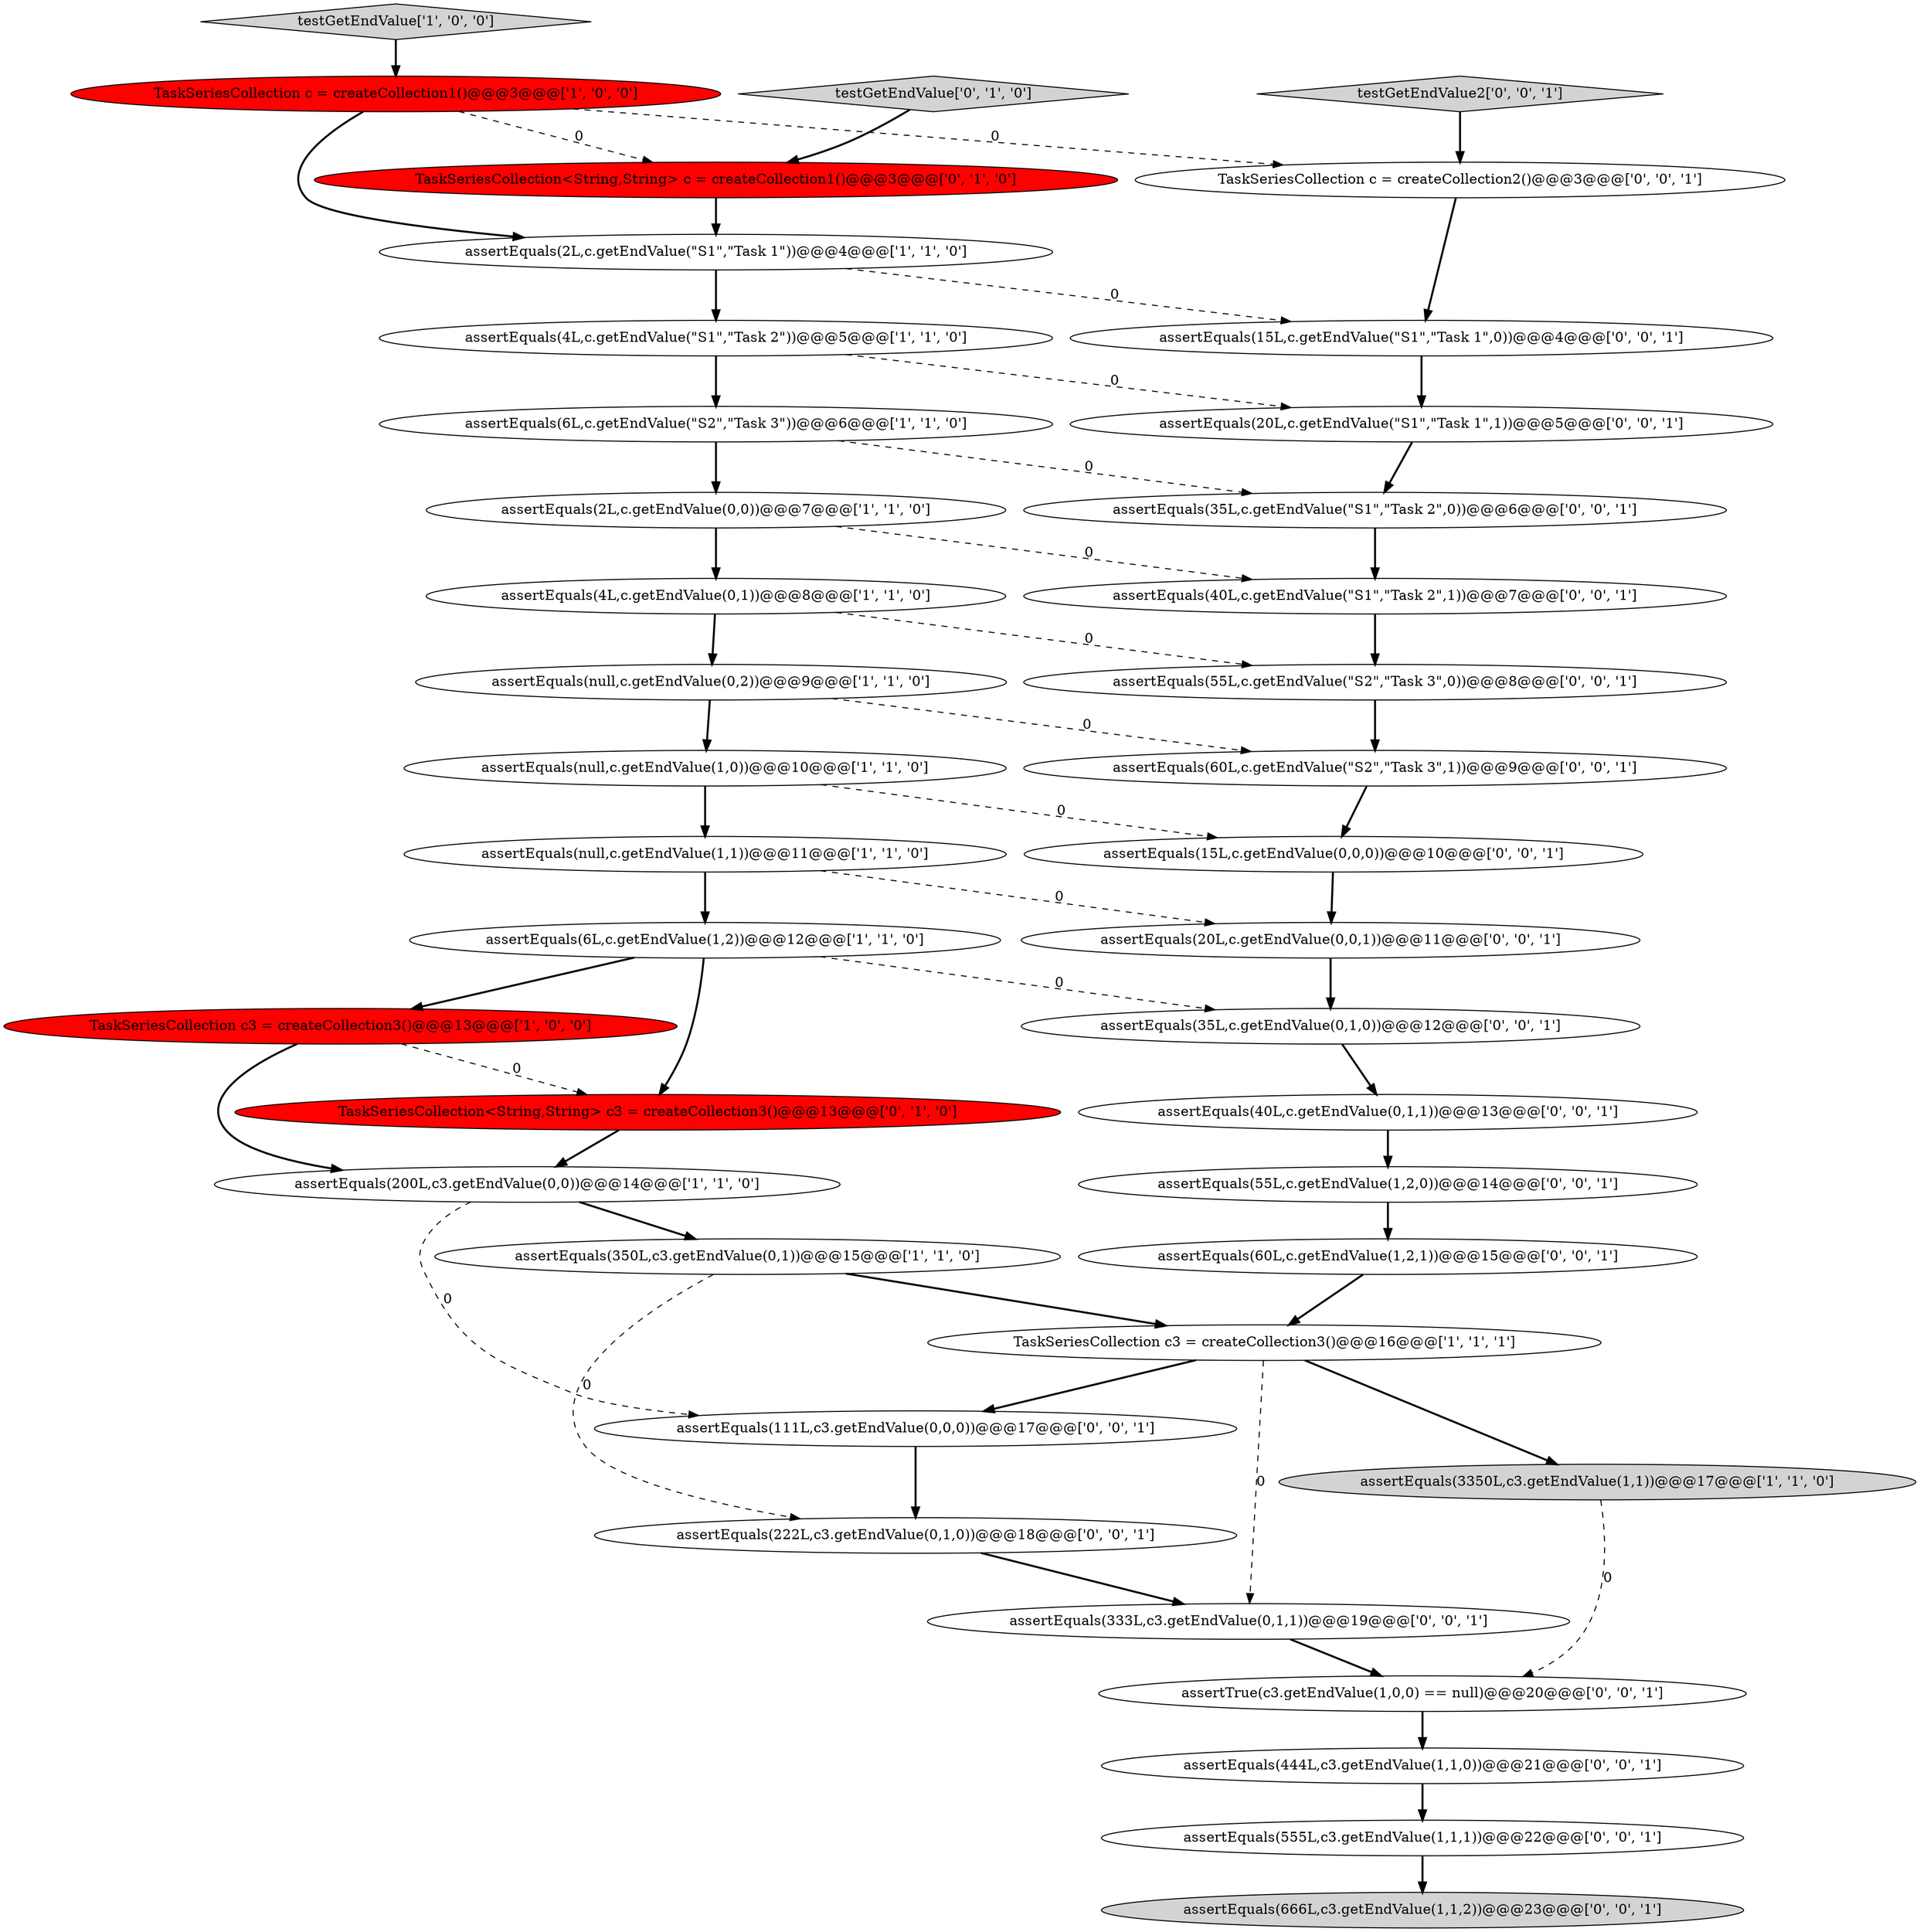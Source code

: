 digraph {
30 [style = filled, label = "assertEquals(40L,c.getEndValue(0,1,1))@@@13@@@['0', '0', '1']", fillcolor = white, shape = ellipse image = "AAA0AAABBB3BBB"];
12 [style = filled, label = "assertEquals(null,c.getEndValue(1,1))@@@11@@@['1', '1', '0']", fillcolor = white, shape = ellipse image = "AAA0AAABBB1BBB"];
23 [style = filled, label = "assertEquals(35L,c.getEndValue(\"S1\",\"Task 2\",0))@@@6@@@['0', '0', '1']", fillcolor = white, shape = ellipse image = "AAA0AAABBB3BBB"];
26 [style = filled, label = "assertEquals(55L,c.getEndValue(1,2,0))@@@14@@@['0', '0', '1']", fillcolor = white, shape = ellipse image = "AAA0AAABBB3BBB"];
8 [style = filled, label = "assertEquals(2L,c.getEndValue(\"S1\",\"Task 1\"))@@@4@@@['1', '1', '0']", fillcolor = white, shape = ellipse image = "AAA0AAABBB1BBB"];
29 [style = filled, label = "assertEquals(55L,c.getEndValue(\"S2\",\"Task 3\",0))@@@8@@@['0', '0', '1']", fillcolor = white, shape = ellipse image = "AAA0AAABBB3BBB"];
24 [style = filled, label = "assertEquals(60L,c.getEndValue(\"S2\",\"Task 3\",1))@@@9@@@['0', '0', '1']", fillcolor = white, shape = ellipse image = "AAA0AAABBB3BBB"];
4 [style = filled, label = "TaskSeriesCollection c3 = createCollection3()@@@16@@@['1', '1', '1']", fillcolor = white, shape = ellipse image = "AAA0AAABBB1BBB"];
31 [style = filled, label = "assertEquals(222L,c3.getEndValue(0,1,0))@@@18@@@['0', '0', '1']", fillcolor = white, shape = ellipse image = "AAA0AAABBB3BBB"];
35 [style = filled, label = "assertEquals(333L,c3.getEndValue(0,1,1))@@@19@@@['0', '0', '1']", fillcolor = white, shape = ellipse image = "AAA0AAABBB3BBB"];
6 [style = filled, label = "assertEquals(null,c.getEndValue(1,0))@@@10@@@['1', '1', '0']", fillcolor = white, shape = ellipse image = "AAA0AAABBB1BBB"];
0 [style = filled, label = "assertEquals(4L,c.getEndValue(0,1))@@@8@@@['1', '1', '0']", fillcolor = white, shape = ellipse image = "AAA0AAABBB1BBB"];
21 [style = filled, label = "TaskSeriesCollection c = createCollection2()@@@3@@@['0', '0', '1']", fillcolor = white, shape = ellipse image = "AAA0AAABBB3BBB"];
25 [style = filled, label = "assertEquals(111L,c3.getEndValue(0,0,0))@@@17@@@['0', '0', '1']", fillcolor = white, shape = ellipse image = "AAA0AAABBB3BBB"];
28 [style = filled, label = "assertEquals(40L,c.getEndValue(\"S1\",\"Task 2\",1))@@@7@@@['0', '0', '1']", fillcolor = white, shape = ellipse image = "AAA0AAABBB3BBB"];
22 [style = filled, label = "assertEquals(555L,c3.getEndValue(1,1,1))@@@22@@@['0', '0', '1']", fillcolor = white, shape = ellipse image = "AAA0AAABBB3BBB"];
18 [style = filled, label = "TaskSeriesCollection<String,String> c3 = createCollection3()@@@13@@@['0', '1', '0']", fillcolor = red, shape = ellipse image = "AAA1AAABBB2BBB"];
1 [style = filled, label = "assertEquals(6L,c.getEndValue(1,2))@@@12@@@['1', '1', '0']", fillcolor = white, shape = ellipse image = "AAA0AAABBB1BBB"];
3 [style = filled, label = "TaskSeriesCollection c = createCollection1()@@@3@@@['1', '0', '0']", fillcolor = red, shape = ellipse image = "AAA1AAABBB1BBB"];
10 [style = filled, label = "TaskSeriesCollection c3 = createCollection3()@@@13@@@['1', '0', '0']", fillcolor = red, shape = ellipse image = "AAA1AAABBB1BBB"];
2 [style = filled, label = "testGetEndValue['1', '0', '0']", fillcolor = lightgray, shape = diamond image = "AAA0AAABBB1BBB"];
37 [style = filled, label = "assertTrue(c3.getEndValue(1,0,0) == null)@@@20@@@['0', '0', '1']", fillcolor = white, shape = ellipse image = "AAA0AAABBB3BBB"];
17 [style = filled, label = "TaskSeriesCollection<String,String> c = createCollection1()@@@3@@@['0', '1', '0']", fillcolor = red, shape = ellipse image = "AAA1AAABBB2BBB"];
19 [style = filled, label = "assertEquals(15L,c.getEndValue(0,0,0))@@@10@@@['0', '0', '1']", fillcolor = white, shape = ellipse image = "AAA0AAABBB3BBB"];
39 [style = filled, label = "assertEquals(15L,c.getEndValue(\"S1\",\"Task 1\",0))@@@4@@@['0', '0', '1']", fillcolor = white, shape = ellipse image = "AAA0AAABBB3BBB"];
13 [style = filled, label = "assertEquals(4L,c.getEndValue(\"S1\",\"Task 2\"))@@@5@@@['1', '1', '0']", fillcolor = white, shape = ellipse image = "AAA0AAABBB1BBB"];
27 [style = filled, label = "assertEquals(666L,c3.getEndValue(1,1,2))@@@23@@@['0', '0', '1']", fillcolor = lightgray, shape = ellipse image = "AAA0AAABBB3BBB"];
9 [style = filled, label = "assertEquals(6L,c.getEndValue(\"S2\",\"Task 3\"))@@@6@@@['1', '1', '0']", fillcolor = white, shape = ellipse image = "AAA0AAABBB1BBB"];
38 [style = filled, label = "assertEquals(35L,c.getEndValue(0,1,0))@@@12@@@['0', '0', '1']", fillcolor = white, shape = ellipse image = "AAA0AAABBB3BBB"];
11 [style = filled, label = "assertEquals(2L,c.getEndValue(0,0))@@@7@@@['1', '1', '0']", fillcolor = white, shape = ellipse image = "AAA0AAABBB1BBB"];
15 [style = filled, label = "assertEquals(350L,c3.getEndValue(0,1))@@@15@@@['1', '1', '0']", fillcolor = white, shape = ellipse image = "AAA0AAABBB1BBB"];
20 [style = filled, label = "assertEquals(20L,c.getEndValue(0,0,1))@@@11@@@['0', '0', '1']", fillcolor = white, shape = ellipse image = "AAA0AAABBB3BBB"];
14 [style = filled, label = "assertEquals(200L,c3.getEndValue(0,0))@@@14@@@['1', '1', '0']", fillcolor = white, shape = ellipse image = "AAA0AAABBB1BBB"];
7 [style = filled, label = "assertEquals(null,c.getEndValue(0,2))@@@9@@@['1', '1', '0']", fillcolor = white, shape = ellipse image = "AAA0AAABBB1BBB"];
34 [style = filled, label = "assertEquals(20L,c.getEndValue(\"S1\",\"Task 1\",1))@@@5@@@['0', '0', '1']", fillcolor = white, shape = ellipse image = "AAA0AAABBB3BBB"];
36 [style = filled, label = "assertEquals(60L,c.getEndValue(1,2,1))@@@15@@@['0', '0', '1']", fillcolor = white, shape = ellipse image = "AAA0AAABBB3BBB"];
32 [style = filled, label = "assertEquals(444L,c3.getEndValue(1,1,0))@@@21@@@['0', '0', '1']", fillcolor = white, shape = ellipse image = "AAA0AAABBB3BBB"];
16 [style = filled, label = "testGetEndValue['0', '1', '0']", fillcolor = lightgray, shape = diamond image = "AAA0AAABBB2BBB"];
5 [style = filled, label = "assertEquals(3350L,c3.getEndValue(1,1))@@@17@@@['1', '1', '0']", fillcolor = lightgray, shape = ellipse image = "AAA0AAABBB1BBB"];
33 [style = filled, label = "testGetEndValue2['0', '0', '1']", fillcolor = lightgray, shape = diamond image = "AAA0AAABBB3BBB"];
17->8 [style = bold, label=""];
28->29 [style = bold, label=""];
32->22 [style = bold, label=""];
3->17 [style = dashed, label="0"];
24->19 [style = bold, label=""];
12->20 [style = dashed, label="0"];
9->11 [style = bold, label=""];
4->25 [style = bold, label=""];
3->21 [style = dashed, label="0"];
10->14 [style = bold, label=""];
14->25 [style = dashed, label="0"];
39->34 [style = bold, label=""];
19->20 [style = bold, label=""];
2->3 [style = bold, label=""];
26->36 [style = bold, label=""];
30->26 [style = bold, label=""];
36->4 [style = bold, label=""];
1->18 [style = bold, label=""];
5->37 [style = dashed, label="0"];
16->17 [style = bold, label=""];
20->38 [style = bold, label=""];
12->1 [style = bold, label=""];
9->23 [style = dashed, label="0"];
0->7 [style = bold, label=""];
25->31 [style = bold, label=""];
23->28 [style = bold, label=""];
11->28 [style = dashed, label="0"];
11->0 [style = bold, label=""];
38->30 [style = bold, label=""];
31->35 [style = bold, label=""];
21->39 [style = bold, label=""];
22->27 [style = bold, label=""];
35->37 [style = bold, label=""];
7->24 [style = dashed, label="0"];
8->39 [style = dashed, label="0"];
3->8 [style = bold, label=""];
7->6 [style = bold, label=""];
0->29 [style = dashed, label="0"];
15->4 [style = bold, label=""];
6->19 [style = dashed, label="0"];
15->31 [style = dashed, label="0"];
37->32 [style = bold, label=""];
1->38 [style = dashed, label="0"];
14->15 [style = bold, label=""];
34->23 [style = bold, label=""];
13->9 [style = bold, label=""];
33->21 [style = bold, label=""];
29->24 [style = bold, label=""];
1->10 [style = bold, label=""];
13->34 [style = dashed, label="0"];
4->5 [style = bold, label=""];
18->14 [style = bold, label=""];
10->18 [style = dashed, label="0"];
4->35 [style = dashed, label="0"];
8->13 [style = bold, label=""];
6->12 [style = bold, label=""];
}
